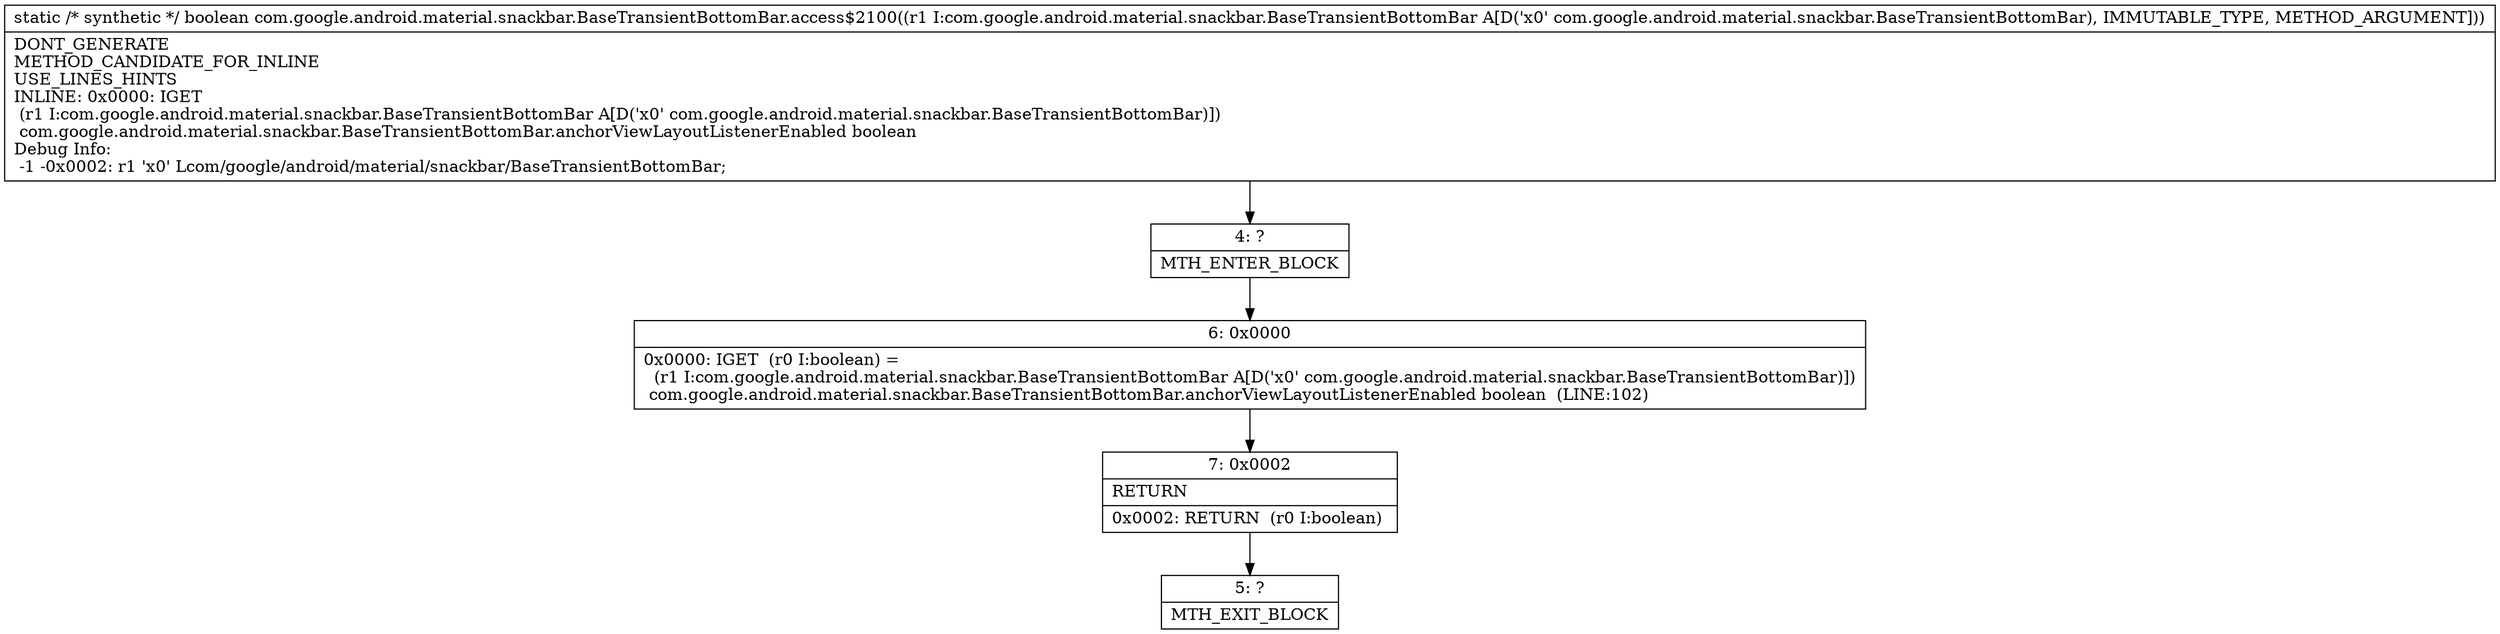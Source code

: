digraph "CFG forcom.google.android.material.snackbar.BaseTransientBottomBar.access$2100(Lcom\/google\/android\/material\/snackbar\/BaseTransientBottomBar;)Z" {
Node_4 [shape=record,label="{4\:\ ?|MTH_ENTER_BLOCK\l}"];
Node_6 [shape=record,label="{6\:\ 0x0000|0x0000: IGET  (r0 I:boolean) = \l  (r1 I:com.google.android.material.snackbar.BaseTransientBottomBar A[D('x0' com.google.android.material.snackbar.BaseTransientBottomBar)])\l com.google.android.material.snackbar.BaseTransientBottomBar.anchorViewLayoutListenerEnabled boolean  (LINE:102)\l}"];
Node_7 [shape=record,label="{7\:\ 0x0002|RETURN\l|0x0002: RETURN  (r0 I:boolean) \l}"];
Node_5 [shape=record,label="{5\:\ ?|MTH_EXIT_BLOCK\l}"];
MethodNode[shape=record,label="{static \/* synthetic *\/ boolean com.google.android.material.snackbar.BaseTransientBottomBar.access$2100((r1 I:com.google.android.material.snackbar.BaseTransientBottomBar A[D('x0' com.google.android.material.snackbar.BaseTransientBottomBar), IMMUTABLE_TYPE, METHOD_ARGUMENT]))  | DONT_GENERATE\lMETHOD_CANDIDATE_FOR_INLINE\lUSE_LINES_HINTS\lINLINE: 0x0000: IGET  \l  (r1 I:com.google.android.material.snackbar.BaseTransientBottomBar A[D('x0' com.google.android.material.snackbar.BaseTransientBottomBar)])\l com.google.android.material.snackbar.BaseTransientBottomBar.anchorViewLayoutListenerEnabled boolean\lDebug Info:\l  \-1 \-0x0002: r1 'x0' Lcom\/google\/android\/material\/snackbar\/BaseTransientBottomBar;\l}"];
MethodNode -> Node_4;Node_4 -> Node_6;
Node_6 -> Node_7;
Node_7 -> Node_5;
}

